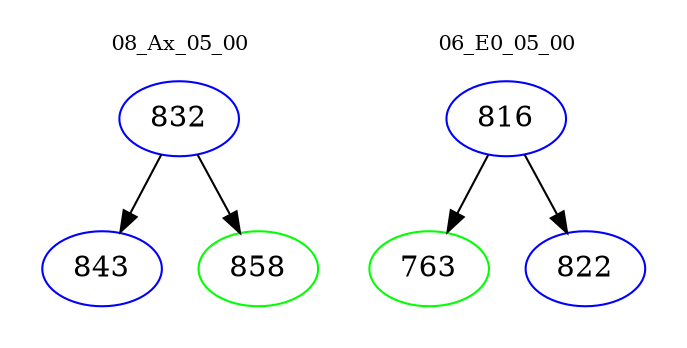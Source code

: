 digraph{
subgraph cluster_0 {
color = white
label = "08_Ax_05_00";
fontsize=10;
T0_832 [label="832", color="blue"]
T0_832 -> T0_843 [color="black"]
T0_843 [label="843", color="blue"]
T0_832 -> T0_858 [color="black"]
T0_858 [label="858", color="green"]
}
subgraph cluster_1 {
color = white
label = "06_E0_05_00";
fontsize=10;
T1_816 [label="816", color="blue"]
T1_816 -> T1_763 [color="black"]
T1_763 [label="763", color="green"]
T1_816 -> T1_822 [color="black"]
T1_822 [label="822", color="blue"]
}
}
